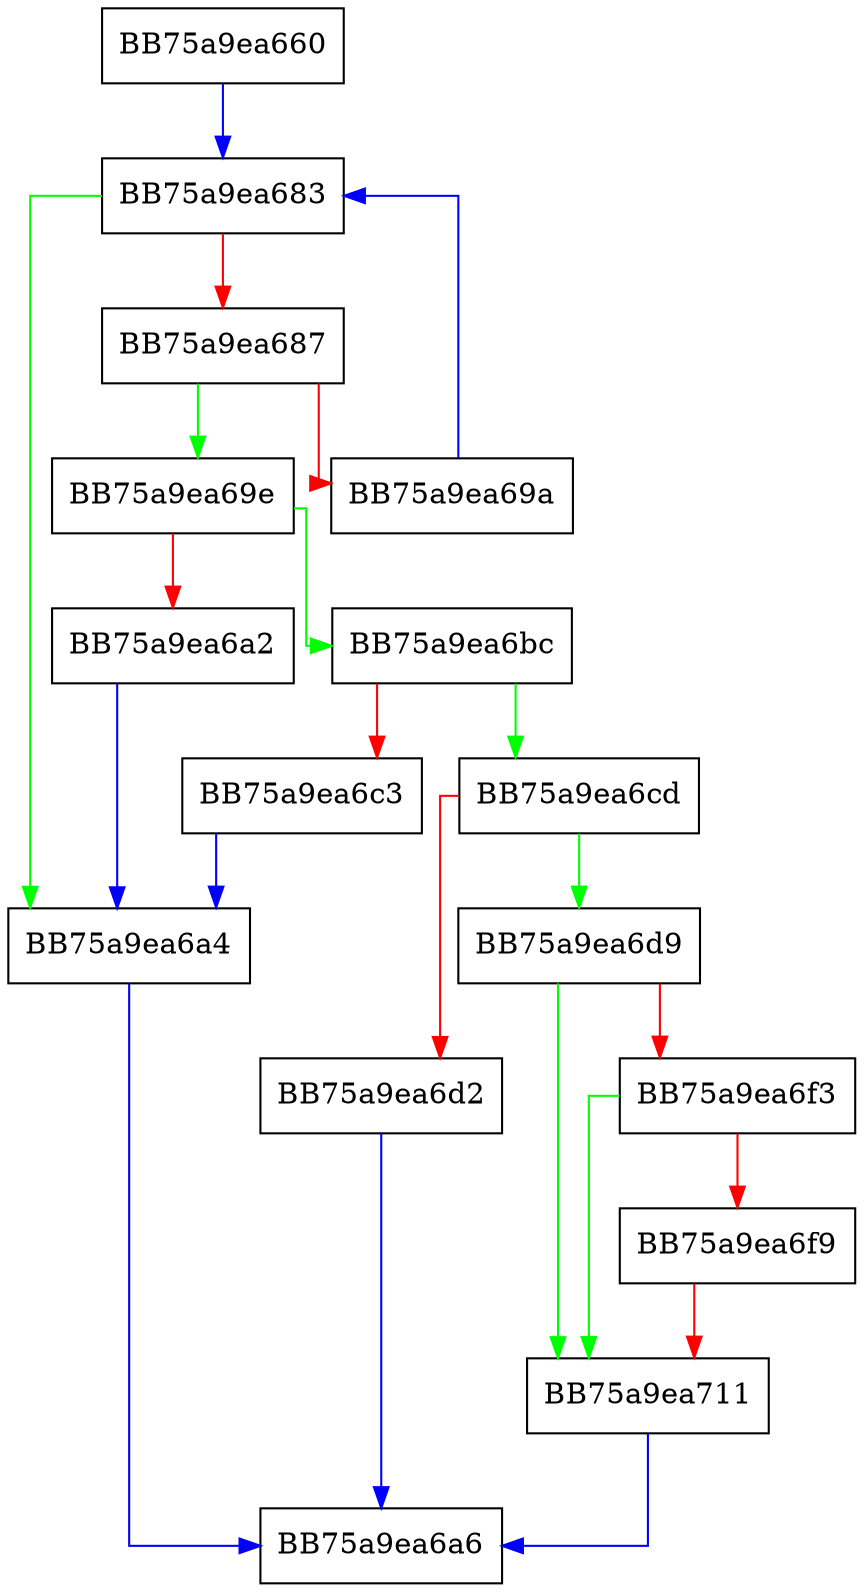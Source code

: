 digraph MpPollFromMultipleObjects {
  node [shape="box"];
  graph [splines=ortho];
  BB75a9ea660 -> BB75a9ea683 [color="blue"];
  BB75a9ea683 -> BB75a9ea6a4 [color="green"];
  BB75a9ea683 -> BB75a9ea687 [color="red"];
  BB75a9ea687 -> BB75a9ea69e [color="green"];
  BB75a9ea687 -> BB75a9ea69a [color="red"];
  BB75a9ea69a -> BB75a9ea683 [color="blue"];
  BB75a9ea69e -> BB75a9ea6bc [color="green"];
  BB75a9ea69e -> BB75a9ea6a2 [color="red"];
  BB75a9ea6a2 -> BB75a9ea6a4 [color="blue"];
  BB75a9ea6a4 -> BB75a9ea6a6 [color="blue"];
  BB75a9ea6bc -> BB75a9ea6cd [color="green"];
  BB75a9ea6bc -> BB75a9ea6c3 [color="red"];
  BB75a9ea6c3 -> BB75a9ea6a4 [color="blue"];
  BB75a9ea6cd -> BB75a9ea6d9 [color="green"];
  BB75a9ea6cd -> BB75a9ea6d2 [color="red"];
  BB75a9ea6d2 -> BB75a9ea6a6 [color="blue"];
  BB75a9ea6d9 -> BB75a9ea711 [color="green"];
  BB75a9ea6d9 -> BB75a9ea6f3 [color="red"];
  BB75a9ea6f3 -> BB75a9ea711 [color="green"];
  BB75a9ea6f3 -> BB75a9ea6f9 [color="red"];
  BB75a9ea6f9 -> BB75a9ea711 [color="red"];
  BB75a9ea711 -> BB75a9ea6a6 [color="blue"];
}